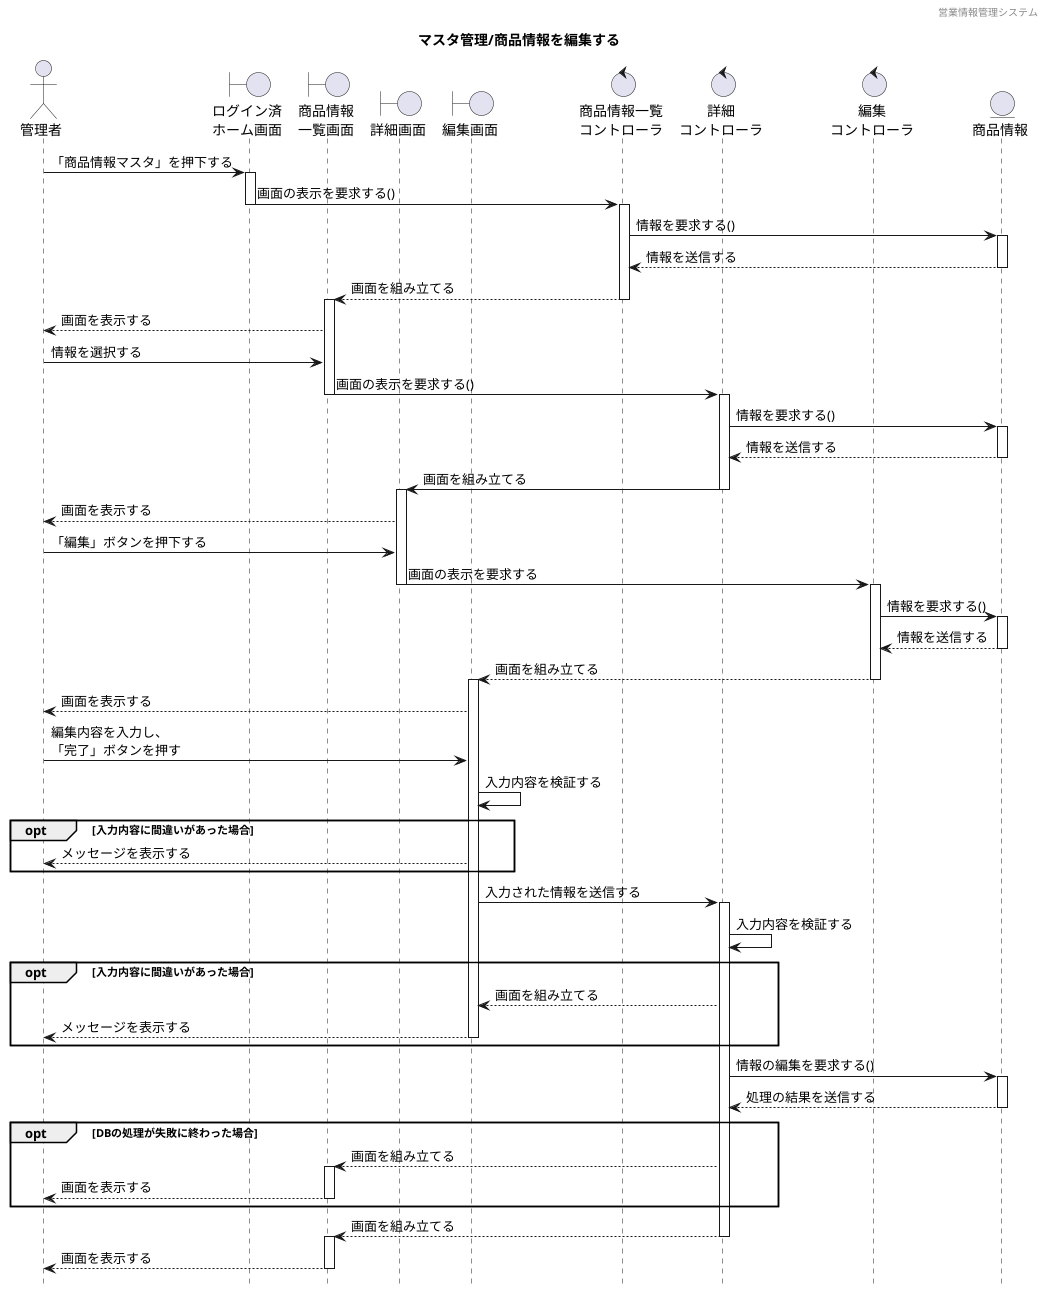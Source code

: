 @startuml ../../images/商品情報マスタ/商品情報管理_編集

hide footbox
header 営業情報管理システム
title マスタ管理/商品情報を編集する

' actor "" as a
actor "管理者" as a1

' boundary "" as b
boundary "ログイン済\nホーム画面" as b1
boundary "商品情報\n一覧画面" as b2
boundary "詳細画面" as b3
boundary "編集画面" as b4

' control "" as c
control "商品情報一覧\nコントローラ" as c1
control "詳細\nコントローラ" as c2
control "編集\nコントローラ" as c3

' entity "" as e
entity "商品情報" as e1

a1 -> b1 : 「商品情報マスタ」を押下する
activate b1
b1 -> c1 : 画面の表示を要求する()
deactivate b1
activate c1
c1 -> e1 : 情報を要求する()
activate e1
e1 --> c1 : 情報を送信する
deactivate e1
c1 --> b2 : 画面を組み立てる
deactivate c1
activate b2
b2 --> a1 : 画面を表示する
a1 -> b2 : 情報を選択する
b2 -> c2 : 画面の表示を要求する()
deactivate b2
activate c2
c2 -> e1 : 情報を要求する()
activate e1
e1 --> c2 : 情報を送信する
deactivate e1
c2 -> b3 : 画面を組み立てる
deactivate c2 
activate b3
b3 --> a1 : 画面を表示する
a1 -> b3 : 「編集」ボタンを押下する
b3 -> c3 : 画面の表示を要求する
deactivate b3
activate c3
c3 -> e1 : 情報を要求する()
activate e1
e1 --> c3 : 情報を送信する
deactivate e1
c3 --> b4 : 画面を組み立てる
deactivate c3
activate b4
b4 --> a1 : 画面を表示する
a1 -> b4 : 編集内容を入力し、\n「完了」ボタンを押す
b4 -> b4 : 入力内容を検証する
opt 入力内容に間違いがあった場合
b4 --> a1 : メッセージを表示する
end
b4 -> c2 : 入力された情報を送信する
activate c2
c2 -> c2 : 入力内容を検証する
opt 入力内容に間違いがあった場合
c2 --> b4: 画面を組み立てる
b4 --> a1 : メッセージを表示する 
deactivate b4
end
c2 -> e1 : 情報の編集を要求する()
activate e1
e1 --> c2 : 処理の結果を送信する
deactivate e1
opt DBの処理が失敗に終わった場合
c2 --> b2 : 画面を組み立てる

activate b2
b2 --> a1 : 画面を表示する
deactivate b2
end
c2 --> b2 : 画面を組み立てる
deactivate c2
activate b2
b2 --> a1 : 画面を表示する
deactivate b2

@enduml